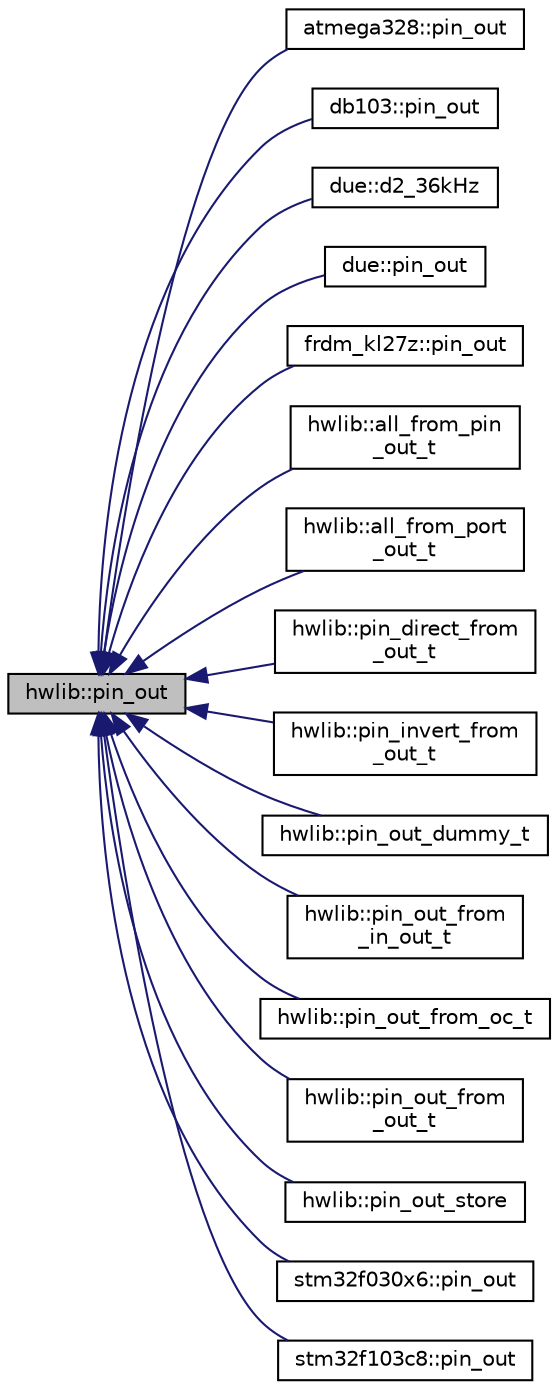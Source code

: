 digraph "hwlib::pin_out"
{
  edge [fontname="Helvetica",fontsize="10",labelfontname="Helvetica",labelfontsize="10"];
  node [fontname="Helvetica",fontsize="10",shape=record];
  rankdir="LR";
  Node0 [label="hwlib::pin_out",height=0.2,width=0.4,color="black", fillcolor="grey75", style="filled", fontcolor="black"];
  Node0 -> Node1 [dir="back",color="midnightblue",fontsize="10",style="solid",fontname="Helvetica"];
  Node1 [label="atmega328::pin_out",height=0.2,width=0.4,color="black", fillcolor="white", style="filled",URL="$classatmega328_1_1pin__out.html",tooltip="pin_out implementation for a ATMega328P "];
  Node0 -> Node2 [dir="back",color="midnightblue",fontsize="10",style="solid",fontname="Helvetica"];
  Node2 [label="db103::pin_out",height=0.2,width=0.4,color="black", fillcolor="white", style="filled",URL="$classdb103_1_1pin__out.html",tooltip="pin_out implementation for the LPC1114 "];
  Node0 -> Node3 [dir="back",color="midnightblue",fontsize="10",style="solid",fontname="Helvetica"];
  Node3 [label="due::d2_36kHz",height=0.2,width=0.4,color="black", fillcolor="white", style="filled",URL="$classdue_1_1d2__36kHz.html"];
  Node0 -> Node4 [dir="back",color="midnightblue",fontsize="10",style="solid",fontname="Helvetica"];
  Node4 [label="due::pin_out",height=0.2,width=0.4,color="black", fillcolor="white", style="filled",URL="$classdue_1_1pin__out.html",tooltip="pin_out implementation for a ATSAM3X8E "];
  Node0 -> Node5 [dir="back",color="midnightblue",fontsize="10",style="solid",fontname="Helvetica"];
  Node5 [label="frdm_kl27z::pin_out",height=0.2,width=0.4,color="black", fillcolor="white", style="filled",URL="$classfrdm__kl27z_1_1pin__out.html"];
  Node0 -> Node6 [dir="back",color="midnightblue",fontsize="10",style="solid",fontname="Helvetica"];
  Node6 [label="hwlib::all_from_pin\l_out_t",height=0.2,width=0.4,color="black", fillcolor="white", style="filled",URL="$classhwlib_1_1all__from__pin__out__t.html",tooltip="class that writes to all its slave pins "];
  Node0 -> Node7 [dir="back",color="midnightblue",fontsize="10",style="solid",fontname="Helvetica"];
  Node7 [label="hwlib::all_from_port\l_out_t",height=0.2,width=0.4,color="black", fillcolor="white", style="filled",URL="$classhwlib_1_1all__from__port__out__t.html",tooltip="pin class that writes to a pins in a port "];
  Node0 -> Node8 [dir="back",color="midnightblue",fontsize="10",style="solid",fontname="Helvetica"];
  Node8 [label="hwlib::pin_direct_from\l_out_t",height=0.2,width=0.4,color="black", fillcolor="white", style="filled",URL="$classhwlib_1_1pin__direct__from__out__t.html"];
  Node0 -> Node9 [dir="back",color="midnightblue",fontsize="10",style="solid",fontname="Helvetica"];
  Node9 [label="hwlib::pin_invert_from\l_out_t",height=0.2,width=0.4,color="black", fillcolor="white", style="filled",URL="$classhwlib_1_1pin__invert__from__out__t.html"];
  Node0 -> Node10 [dir="back",color="midnightblue",fontsize="10",style="solid",fontname="Helvetica"];
  Node10 [label="hwlib::pin_out_dummy_t",height=0.2,width=0.4,color="black", fillcolor="white", style="filled",URL="$classhwlib_1_1pin__out__dummy__t.html",tooltip="a dummy (do-nothing) pin_out class "];
  Node0 -> Node11 [dir="back",color="midnightblue",fontsize="10",style="solid",fontname="Helvetica"];
  Node11 [label="hwlib::pin_out_from\l_in_out_t",height=0.2,width=0.4,color="black", fillcolor="white", style="filled",URL="$classhwlib_1_1pin__out__from__in__out__t.html"];
  Node0 -> Node12 [dir="back",color="midnightblue",fontsize="10",style="solid",fontname="Helvetica"];
  Node12 [label="hwlib::pin_out_from_oc_t",height=0.2,width=0.4,color="black", fillcolor="white", style="filled",URL="$classhwlib_1_1pin__out__from__oc__t.html"];
  Node0 -> Node13 [dir="back",color="midnightblue",fontsize="10",style="solid",fontname="Helvetica"];
  Node13 [label="hwlib::pin_out_from\l_out_t",height=0.2,width=0.4,color="black", fillcolor="white", style="filled",URL="$classhwlib_1_1pin__out__from__out__t.html"];
  Node0 -> Node14 [dir="back",color="midnightblue",fontsize="10",style="solid",fontname="Helvetica"];
  Node14 [label="hwlib::pin_out_store",height=0.2,width=0.4,color="black", fillcolor="white", style="filled",URL="$classhwlib_1_1pin__out__store.html"];
  Node0 -> Node15 [dir="back",color="midnightblue",fontsize="10",style="solid",fontname="Helvetica"];
  Node15 [label="stm32f030x6::pin_out",height=0.2,width=0.4,color="black", fillcolor="white", style="filled",URL="$classstm32f030x6_1_1pin__out.html",tooltip="pin_out implementation for an stm32f030x6 "];
  Node0 -> Node16 [dir="back",color="midnightblue",fontsize="10",style="solid",fontname="Helvetica"];
  Node16 [label="stm32f103c8::pin_out",height=0.2,width=0.4,color="black", fillcolor="white", style="filled",URL="$classstm32f103c8_1_1pin__out.html",tooltip="pin_out implementation for an stm32f103c8 "];
}
